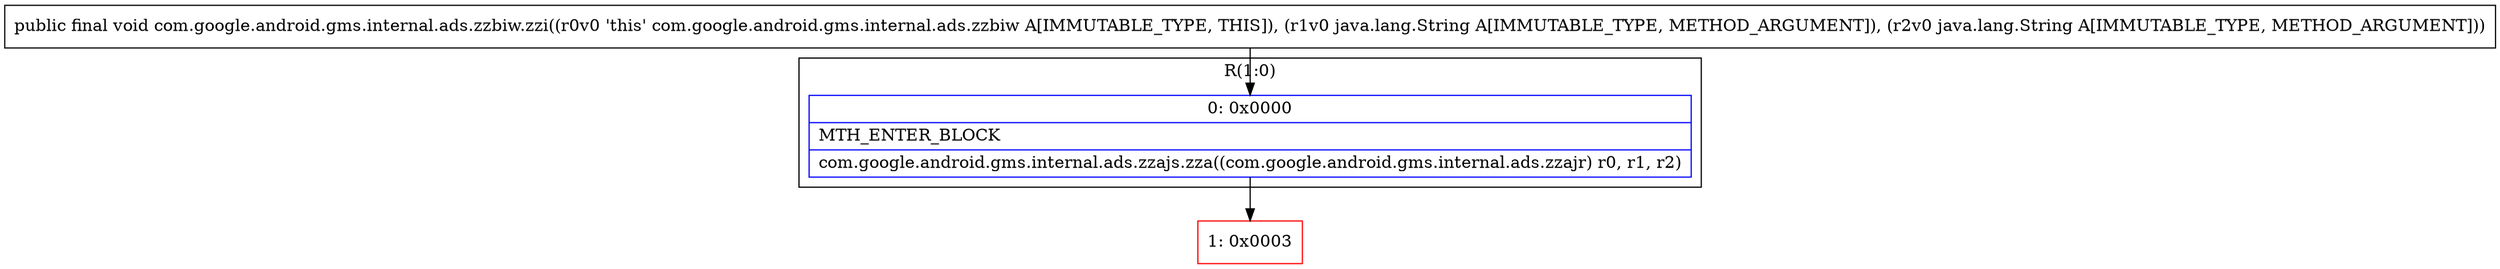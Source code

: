 digraph "CFG forcom.google.android.gms.internal.ads.zzbiw.zzi(Ljava\/lang\/String;Ljava\/lang\/String;)V" {
subgraph cluster_Region_1038173072 {
label = "R(1:0)";
node [shape=record,color=blue];
Node_0 [shape=record,label="{0\:\ 0x0000|MTH_ENTER_BLOCK\l|com.google.android.gms.internal.ads.zzajs.zza((com.google.android.gms.internal.ads.zzajr) r0, r1, r2)\l}"];
}
Node_1 [shape=record,color=red,label="{1\:\ 0x0003}"];
MethodNode[shape=record,label="{public final void com.google.android.gms.internal.ads.zzbiw.zzi((r0v0 'this' com.google.android.gms.internal.ads.zzbiw A[IMMUTABLE_TYPE, THIS]), (r1v0 java.lang.String A[IMMUTABLE_TYPE, METHOD_ARGUMENT]), (r2v0 java.lang.String A[IMMUTABLE_TYPE, METHOD_ARGUMENT])) }"];
MethodNode -> Node_0;
Node_0 -> Node_1;
}

